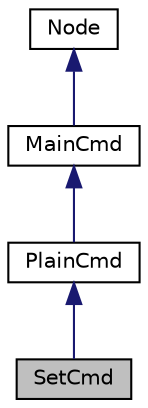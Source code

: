 digraph "SetCmd"
{
  edge [fontname="Helvetica",fontsize="10",labelfontname="Helvetica",labelfontsize="10"];
  node [fontname="Helvetica",fontsize="10",shape=record];
  Node0 [label="SetCmd",height=0.2,width=0.4,color="black", fillcolor="grey75", style="filled", fontcolor="black"];
  Node1 -> Node0 [dir="back",color="midnightblue",fontsize="10",style="solid",fontname="Helvetica"];
  Node1 [label="PlainCmd",height=0.2,width=0.4,color="black", fillcolor="white", style="filled",URL="$class_plain_cmd.html"];
  Node2 -> Node1 [dir="back",color="midnightblue",fontsize="10",style="solid",fontname="Helvetica"];
  Node2 [label="MainCmd",height=0.2,width=0.4,color="black", fillcolor="white", style="filled",URL="$class_main_cmd.html"];
  Node3 -> Node2 [dir="back",color="midnightblue",fontsize="10",style="solid",fontname="Helvetica"];
  Node3 [label="Node",height=0.2,width=0.4,color="black", fillcolor="white", style="filled",URL="$class_node.html"];
}
